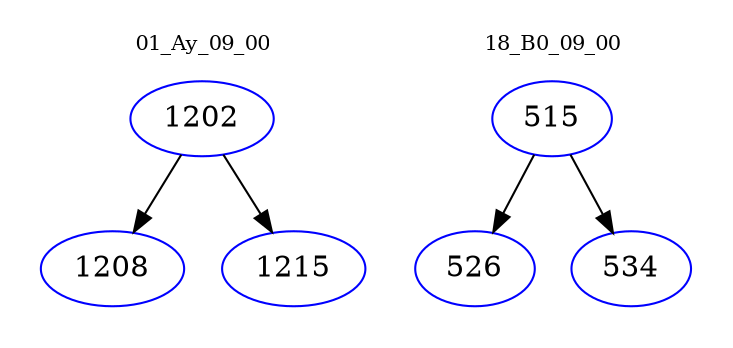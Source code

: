 digraph{
subgraph cluster_0 {
color = white
label = "01_Ay_09_00";
fontsize=10;
T0_1202 [label="1202", color="blue"]
T0_1202 -> T0_1208 [color="black"]
T0_1208 [label="1208", color="blue"]
T0_1202 -> T0_1215 [color="black"]
T0_1215 [label="1215", color="blue"]
}
subgraph cluster_1 {
color = white
label = "18_B0_09_00";
fontsize=10;
T1_515 [label="515", color="blue"]
T1_515 -> T1_526 [color="black"]
T1_526 [label="526", color="blue"]
T1_515 -> T1_534 [color="black"]
T1_534 [label="534", color="blue"]
}
}
